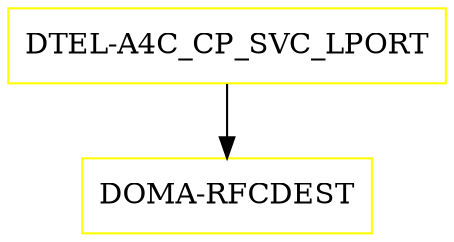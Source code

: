 digraph G {
  "DTEL-A4C_CP_SVC_LPORT" [shape=box,color=yellow];
  "DOMA-RFCDEST" [shape=box,color=yellow,URL="./DOMA_RFCDEST.html"];
  "DTEL-A4C_CP_SVC_LPORT" -> "DOMA-RFCDEST";
}
